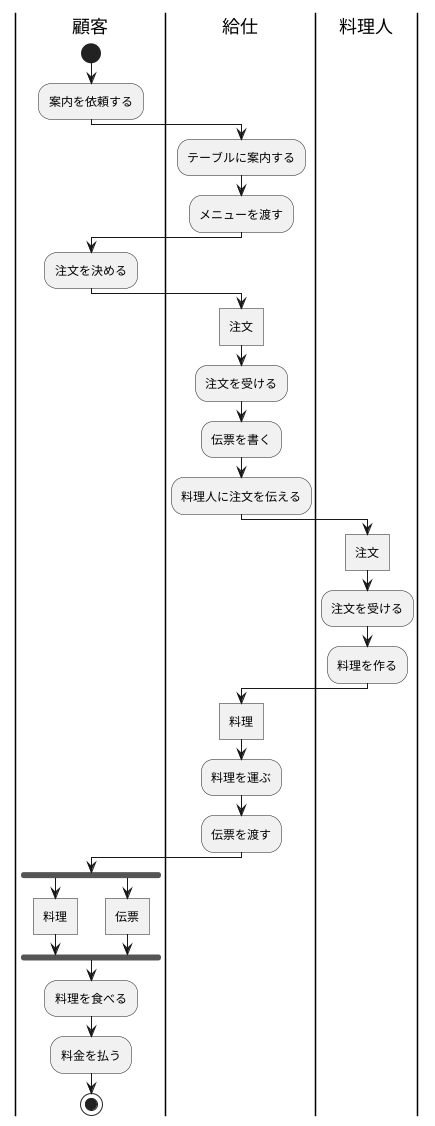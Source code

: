 @startuml 7-3
|顧客|
start
:案内を依頼する;
|給仕|
:テーブルに案内する;
:メニューを渡す;
|顧客|
:注文を決める;
|給仕|
:注文]
:注文を受ける;
:伝票を書く;
:料理人に注文を伝える;
|料理人|
:注文]
:注文を受ける;
:料理を作る;
|給仕|
:料理]
:料理を運ぶ;
:伝票を渡す;
|顧客|
fork
:料理]
fork again
:伝票]
fork end
:料理を食べる;
:料金を払う;
stop
@enduml